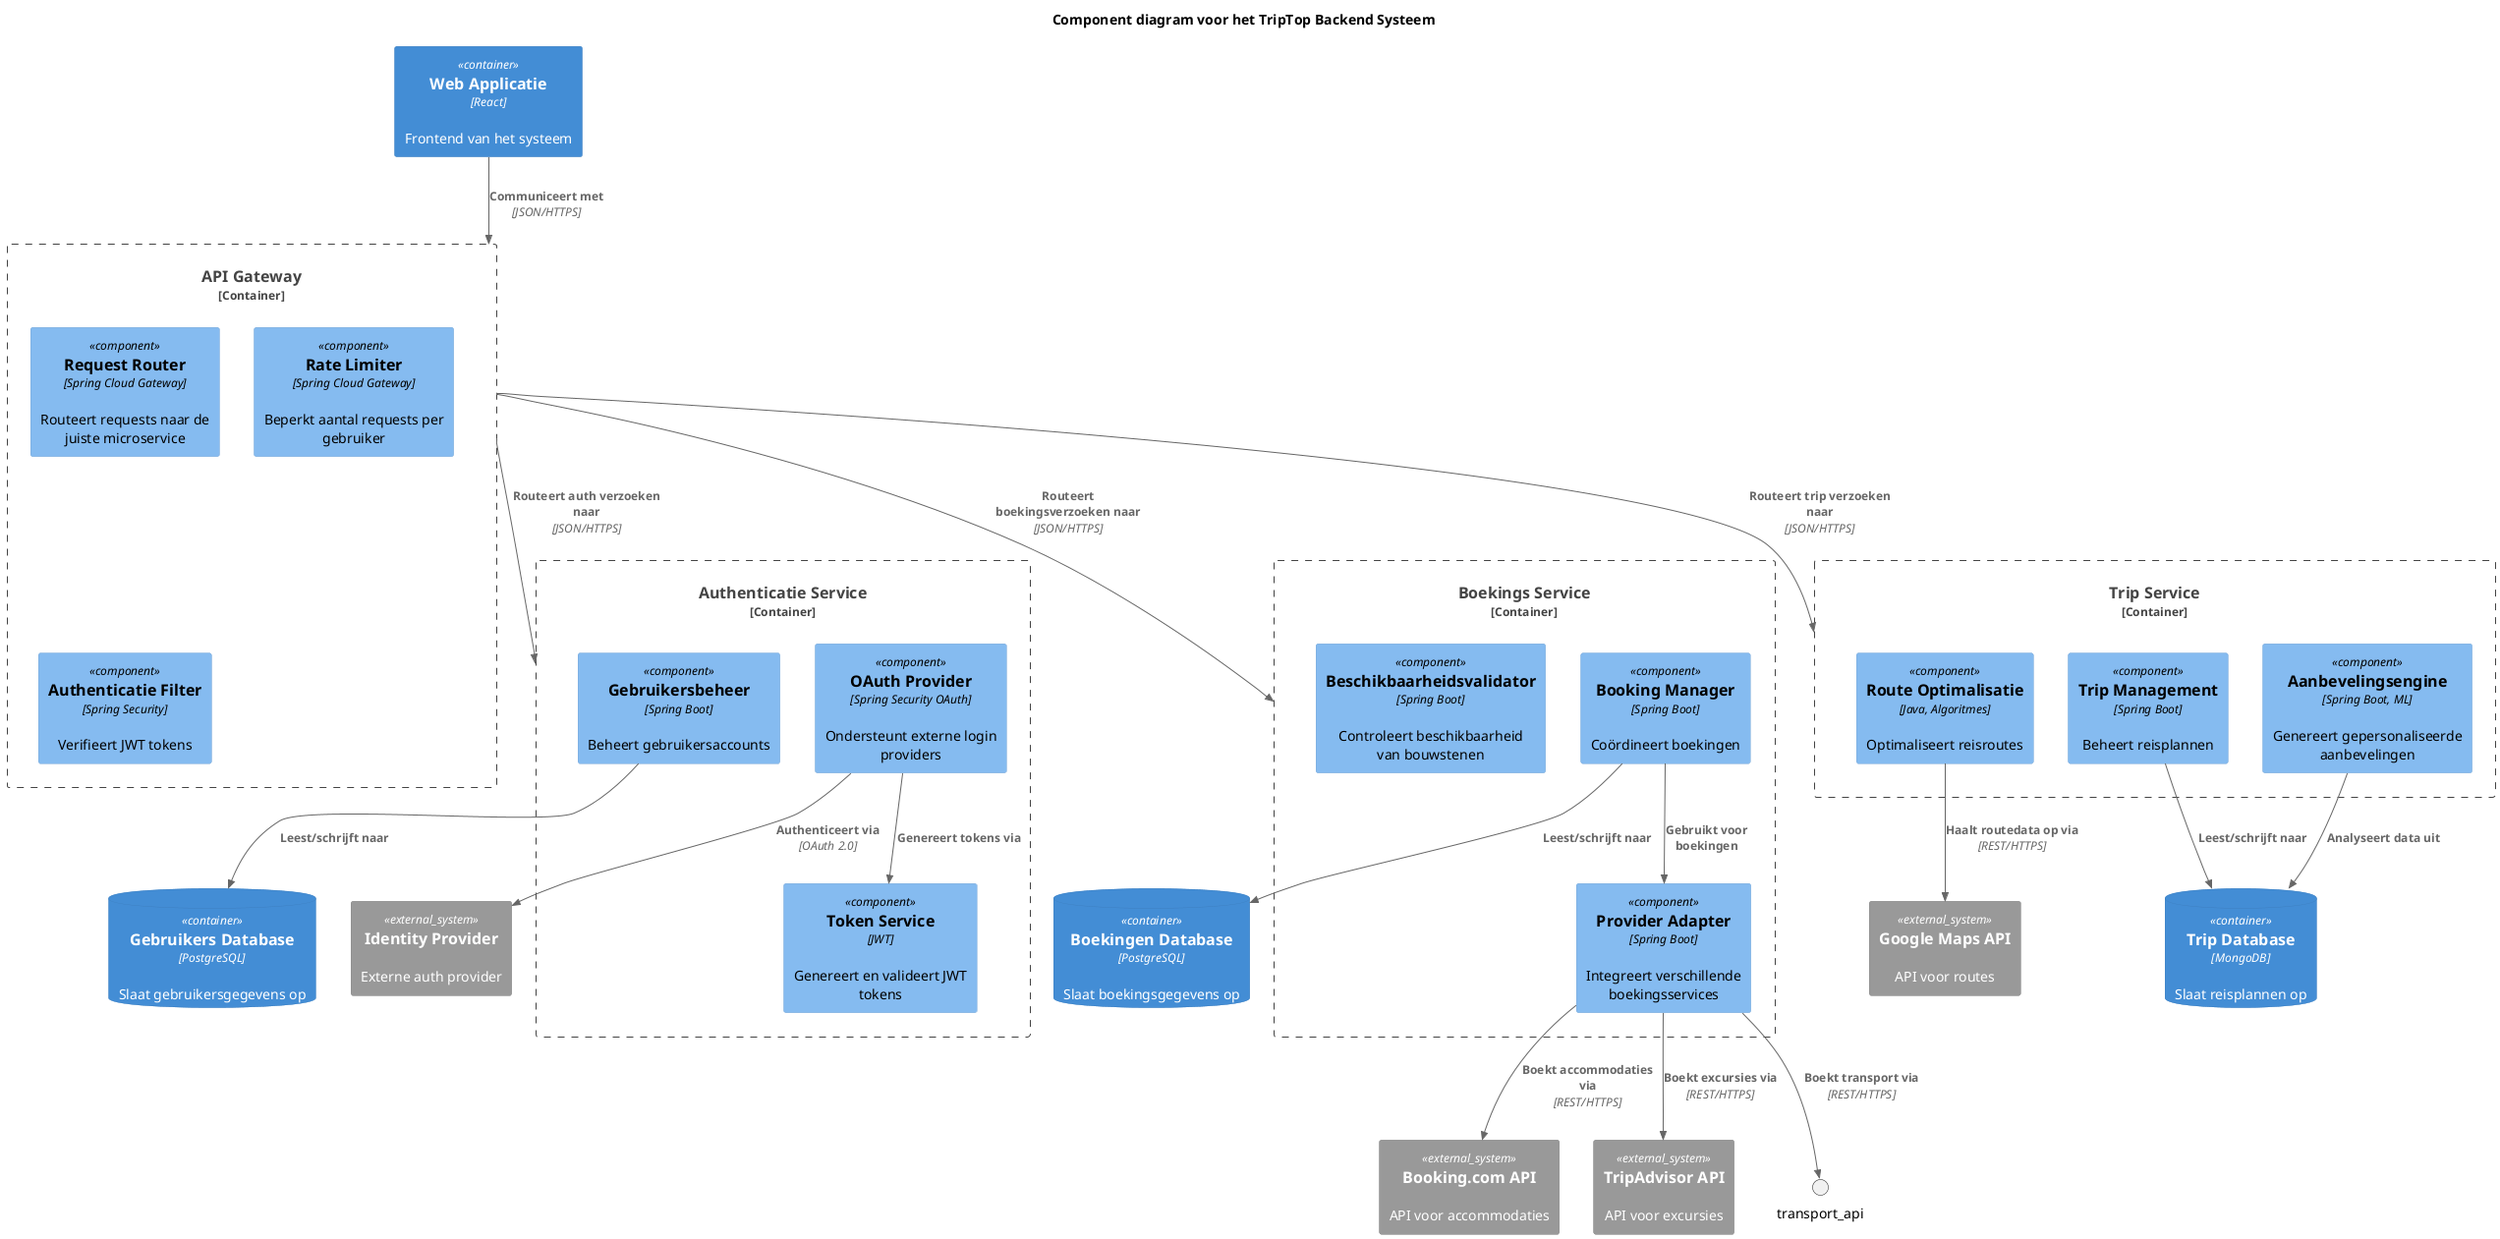 @startuml Backend Component Diagram for TripTop

!include <C4/C4>
!include <C4/C4_Component>

title Component diagram voor het TripTop Backend Systeem

' API Gateway Container
Container_Boundary(api_gateway, "API Gateway") {
    Component(request_router, "Request Router", "Spring Cloud Gateway", "Routeert requests naar de juiste microservice")
    Component(rate_limiter, "Rate Limiter", "Spring Cloud Gateway", "Beperkt aantal requests per gebruiker")
    Component(auth_filter, "Authenticatie Filter", "Spring Security", "Verifieert JWT tokens")
}

' Auth Service Container
Container_Boundary(auth_service, "Authenticatie Service") {
    Component(oauth_provider, "OAuth Provider", "Spring Security OAuth", "Ondersteunt externe login providers")
    Component(token_service, "Token Service", "JWT", "Genereert en valideert JWT tokens")
    Component(user_management, "Gebruikersbeheer", "Spring Boot", "Beheert gebruikersaccounts")
}

' Trip Service Container
Container_Boundary(trip_service, "Trip Service") {
    Component(trip_management, "Trip Management", "Spring Boot", "Beheert reisplannen")
    Component(route_optimizer, "Route Optimalisatie", "Java, Algoritmes", "Optimaliseert reisroutes")
    Component(trip_recommendation, "Aanbevelingsengine", "Spring Boot, ML", "Genereert gepersonaliseerde aanbevelingen")
}

' Booking Service Container
Container_Boundary(booking_service, "Boekings Service") {
    Component(booking_manager, "Booking Manager", "Spring Boot", "Coördineert boekingen")
    Component(provider_adapter, "Provider Adapter", "Spring Boot", "Integreert verschillende boekingsservices")
    Component(booking_validator, "Beschikbaarheidsvalidator", "Spring Boot", "Controleert beschikbaarheid van bouwstenen")
}

' Databases
ContainerDb(user_db, "Gebruikers Database", "PostgreSQL", "Slaat gebruikersgegevens op")
ContainerDb(trip_db, "Trip Database", "MongoDB", "Slaat reisplannen op")
ContainerDb(booking_db, "Boekingen Database", "PostgreSQL", "Slaat boekingsgegevens op")

' Externe systemen
System_Ext(booking_api, "Booking.com API", "API voor accommodaties")
System_Ext(maps_api, "Google Maps API", "API voor routes")
System_Ext(excursion_api, "TripAdvisor API", "API voor excursies")
System_Ext(identity_provider, "Identity Provider", "Externe auth provider")

' Frontend
Container(web_application, "Web Applicatie", "React", "Frontend van het systeem")

' Relaties API Gateway
Rel(api_gateway, auth_service, "Routeert auth verzoeken naar", "JSON/HTTPS")
Rel(api_gateway, trip_service, "Routeert trip verzoeken naar", "JSON/HTTPS")
Rel(api_gateway, booking_service, "Routeert boekingsverzoeken naar", "JSON/HTTPS")
Rel(web_application, api_gateway, "Communiceert met", "JSON/HTTPS")

' Interne Auth Service relaties
Rel(oauth_provider, token_service, "Genereert tokens via")
Rel(oauth_provider, identity_provider, "Authenticeert via", "OAuth 2.0")
Rel(user_management, user_db, "Leest/schrijft naar")

' Interne Trip Service relaties
Rel(trip_management, trip_db, "Leest/schrijft naar")
Rel(route_optimizer, maps_api, "Haalt routedata op via", "REST/HTTPS")
Rel(trip_recommendation, trip_db, "Analyseert data uit")

' Interne Booking Service relaties
Rel(booking_manager, provider_adapter, "Gebruikt voor boekingen")
Rel(booking_manager, booking_db, "Leest/schrijft naar")
Rel(provider_adapter, booking_api, "Boekt accommodaties via", "REST/HTTPS")
Rel(provider_adapter, excursion_api, "Boekt excursies via", "REST/HTTPS")
Rel(provider_adapter, transport_api, "Boekt transport via", "REST/HTTPS")

@enduml 